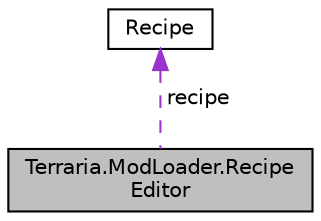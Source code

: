 digraph "Terraria.ModLoader.RecipeEditor"
{
 // LATEX_PDF_SIZE
  edge [fontname="Helvetica",fontsize="10",labelfontname="Helvetica",labelfontsize="10"];
  node [fontname="Helvetica",fontsize="10",shape=record];
  Node1 [label="Terraria.ModLoader.Recipe\lEditor",height=0.2,width=0.4,color="black", fillcolor="grey75", style="filled", fontcolor="black",tooltip="This class allows you to make any changes you want to a recipe, whether it be adding/removing ingredi..."];
  Node2 -> Node1 [dir="back",color="darkorchid3",fontsize="10",style="dashed",label=" recipe" ,fontname="Helvetica"];
  Node2 [label="Recipe",height=0.2,width=0.4,color="black", fillcolor="white", style="filled",tooltip=" "];
}
